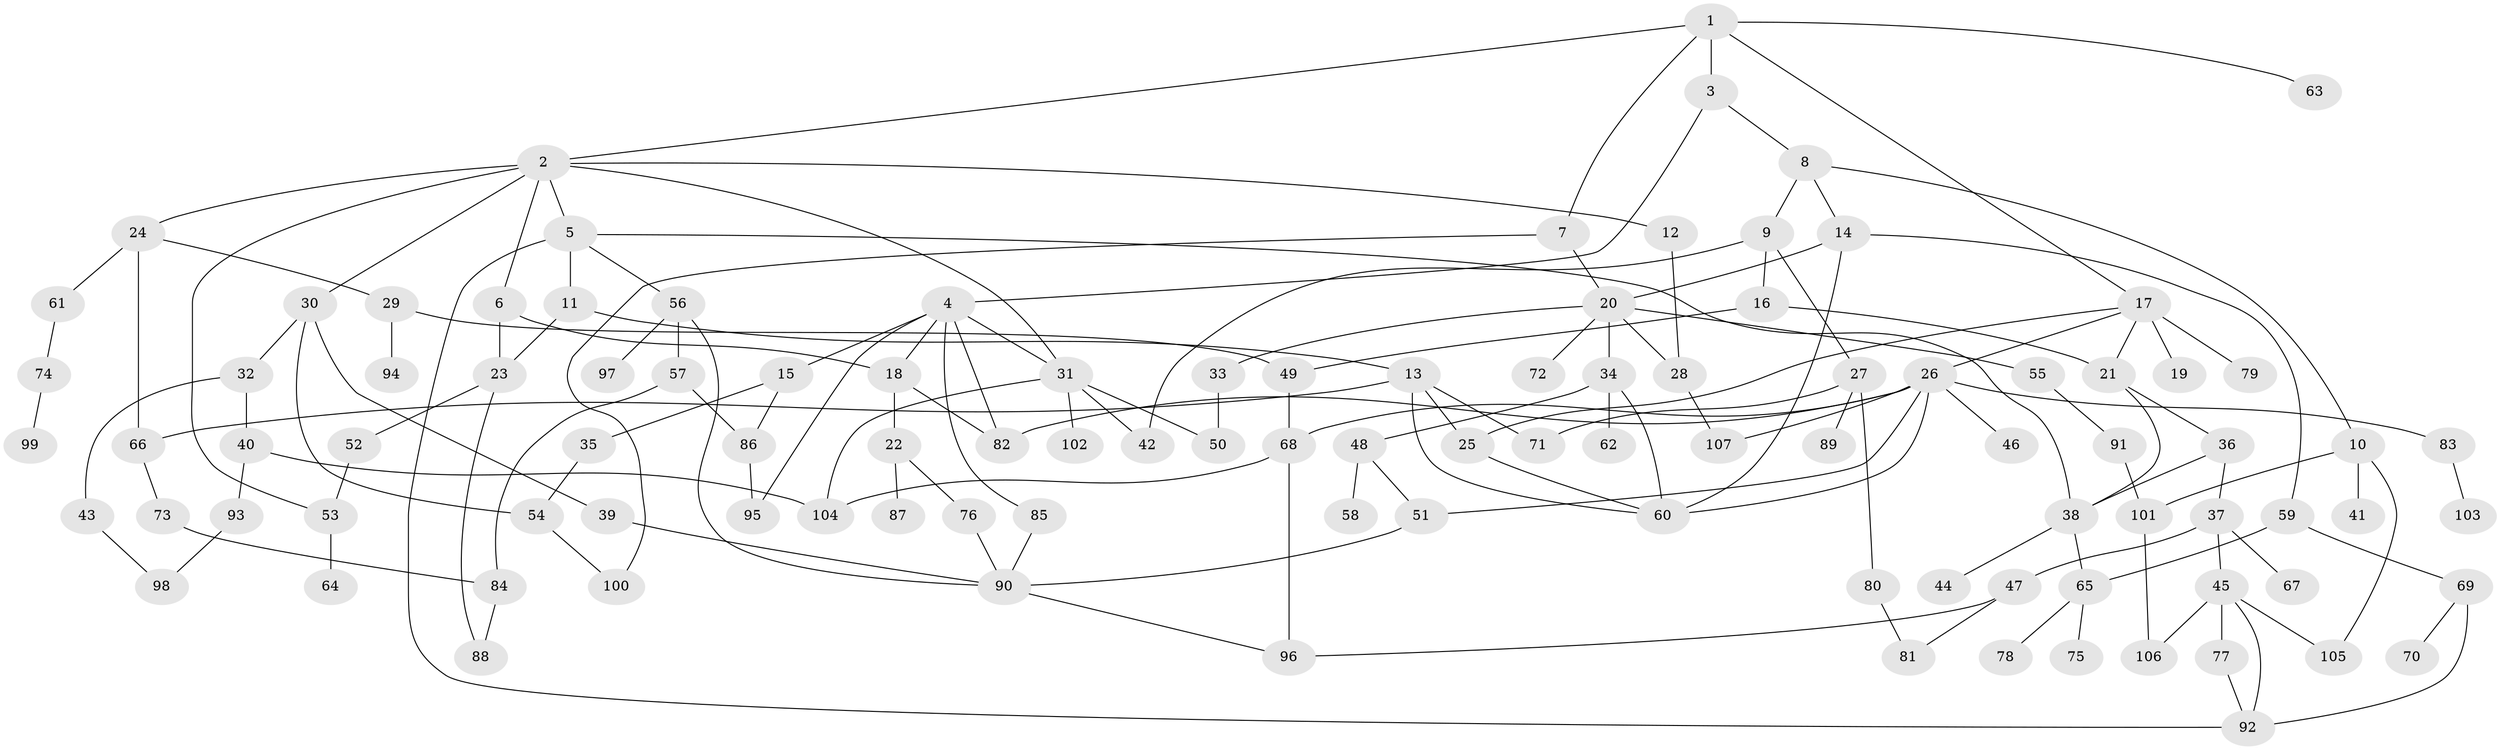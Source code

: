 // coarse degree distribution, {6: 0.056338028169014086, 8: 0.04225352112676056, 5: 0.09859154929577464, 3: 0.16901408450704225, 4: 0.14084507042253522, 7: 0.028169014084507043, 1: 0.2535211267605634, 9: 0.014084507042253521, 2: 0.19718309859154928}
// Generated by graph-tools (version 1.1) at 2025/41/03/06/25 10:41:31]
// undirected, 107 vertices, 153 edges
graph export_dot {
graph [start="1"]
  node [color=gray90,style=filled];
  1;
  2;
  3;
  4;
  5;
  6;
  7;
  8;
  9;
  10;
  11;
  12;
  13;
  14;
  15;
  16;
  17;
  18;
  19;
  20;
  21;
  22;
  23;
  24;
  25;
  26;
  27;
  28;
  29;
  30;
  31;
  32;
  33;
  34;
  35;
  36;
  37;
  38;
  39;
  40;
  41;
  42;
  43;
  44;
  45;
  46;
  47;
  48;
  49;
  50;
  51;
  52;
  53;
  54;
  55;
  56;
  57;
  58;
  59;
  60;
  61;
  62;
  63;
  64;
  65;
  66;
  67;
  68;
  69;
  70;
  71;
  72;
  73;
  74;
  75;
  76;
  77;
  78;
  79;
  80;
  81;
  82;
  83;
  84;
  85;
  86;
  87;
  88;
  89;
  90;
  91;
  92;
  93;
  94;
  95;
  96;
  97;
  98;
  99;
  100;
  101;
  102;
  103;
  104;
  105;
  106;
  107;
  1 -- 2;
  1 -- 3;
  1 -- 7;
  1 -- 17;
  1 -- 63;
  2 -- 5;
  2 -- 6;
  2 -- 12;
  2 -- 24;
  2 -- 30;
  2 -- 31;
  2 -- 53;
  3 -- 4;
  3 -- 8;
  4 -- 15;
  4 -- 18;
  4 -- 82;
  4 -- 85;
  4 -- 31;
  4 -- 95;
  5 -- 11;
  5 -- 56;
  5 -- 38;
  5 -- 92;
  6 -- 23;
  6 -- 18;
  7 -- 20;
  7 -- 100;
  8 -- 9;
  8 -- 10;
  8 -- 14;
  9 -- 16;
  9 -- 27;
  9 -- 42;
  10 -- 41;
  10 -- 105;
  10 -- 101;
  11 -- 13;
  11 -- 23;
  12 -- 28;
  13 -- 25;
  13 -- 66;
  13 -- 60;
  13 -- 71;
  14 -- 59;
  14 -- 20;
  14 -- 60;
  15 -- 35;
  15 -- 86;
  16 -- 49;
  16 -- 21;
  17 -- 19;
  17 -- 21;
  17 -- 25;
  17 -- 26;
  17 -- 79;
  18 -- 22;
  18 -- 82;
  20 -- 28;
  20 -- 33;
  20 -- 34;
  20 -- 55;
  20 -- 72;
  21 -- 36;
  21 -- 38;
  22 -- 76;
  22 -- 87;
  23 -- 52;
  23 -- 88;
  24 -- 29;
  24 -- 61;
  24 -- 66;
  25 -- 60;
  26 -- 46;
  26 -- 68;
  26 -- 83;
  26 -- 107;
  26 -- 82;
  26 -- 51;
  26 -- 60;
  27 -- 71;
  27 -- 80;
  27 -- 89;
  28 -- 107;
  29 -- 49;
  29 -- 94;
  30 -- 32;
  30 -- 39;
  30 -- 54;
  31 -- 42;
  31 -- 50;
  31 -- 102;
  31 -- 104;
  32 -- 40;
  32 -- 43;
  33 -- 50;
  34 -- 48;
  34 -- 62;
  34 -- 60;
  35 -- 54;
  36 -- 37;
  36 -- 38;
  37 -- 45;
  37 -- 47;
  37 -- 67;
  38 -- 44;
  38 -- 65;
  39 -- 90;
  40 -- 93;
  40 -- 104;
  43 -- 98;
  45 -- 77;
  45 -- 92;
  45 -- 105;
  45 -- 106;
  47 -- 81;
  47 -- 96;
  48 -- 51;
  48 -- 58;
  49 -- 68;
  51 -- 90;
  52 -- 53;
  53 -- 64;
  54 -- 100;
  55 -- 91;
  56 -- 57;
  56 -- 97;
  56 -- 90;
  57 -- 84;
  57 -- 86;
  59 -- 65;
  59 -- 69;
  61 -- 74;
  65 -- 75;
  65 -- 78;
  66 -- 73;
  68 -- 96;
  68 -- 104;
  69 -- 70;
  69 -- 92;
  73 -- 84;
  74 -- 99;
  76 -- 90;
  77 -- 92;
  80 -- 81;
  83 -- 103;
  84 -- 88;
  85 -- 90;
  86 -- 95;
  90 -- 96;
  91 -- 101;
  93 -- 98;
  101 -- 106;
}
